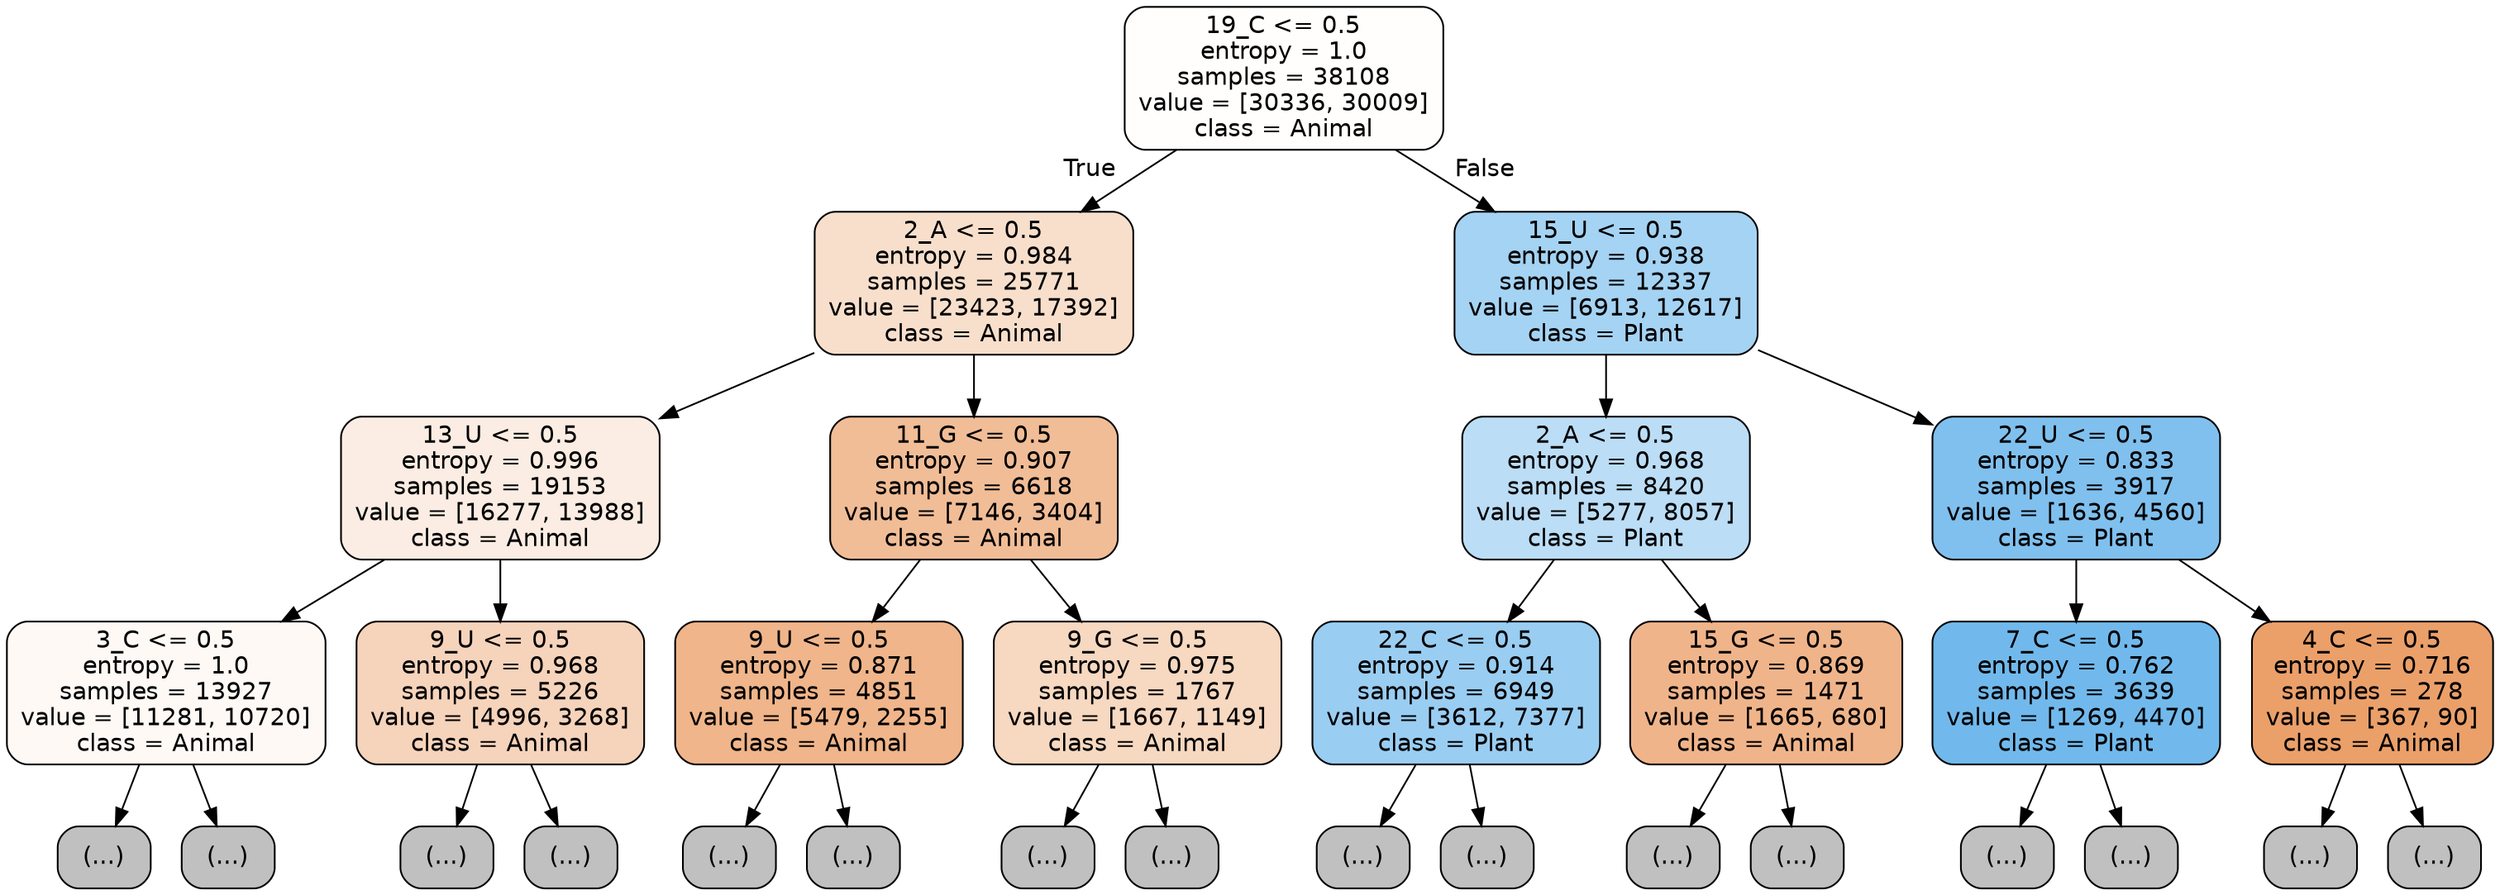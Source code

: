 digraph Tree {
node [shape=box, style="filled, rounded", color="black", fontname="helvetica"] ;
edge [fontname="helvetica"] ;
0 [label="19_C <= 0.5\nentropy = 1.0\nsamples = 38108\nvalue = [30336, 30009]\nclass = Animal", fillcolor="#fffefd"] ;
1 [label="2_A <= 0.5\nentropy = 0.984\nsamples = 25771\nvalue = [23423, 17392]\nclass = Animal", fillcolor="#f8dfcc"] ;
0 -> 1 [labeldistance=2.5, labelangle=45, headlabel="True"] ;
2 [label="13_U <= 0.5\nentropy = 0.996\nsamples = 19153\nvalue = [16277, 13988]\nclass = Animal", fillcolor="#fbede3"] ;
1 -> 2 ;
3 [label="3_C <= 0.5\nentropy = 1.0\nsamples = 13927\nvalue = [11281, 10720]\nclass = Animal", fillcolor="#fef9f5"] ;
2 -> 3 ;
4 [label="(...)", fillcolor="#C0C0C0"] ;
3 -> 4 ;
5439 [label="(...)", fillcolor="#C0C0C0"] ;
3 -> 5439 ;
6708 [label="9_U <= 0.5\nentropy = 0.968\nsamples = 5226\nvalue = [4996, 3268]\nclass = Animal", fillcolor="#f6d3bb"] ;
2 -> 6708 ;
6709 [label="(...)", fillcolor="#C0C0C0"] ;
6708 -> 6709 ;
8602 [label="(...)", fillcolor="#C0C0C0"] ;
6708 -> 8602 ;
9489 [label="11_G <= 0.5\nentropy = 0.907\nsamples = 6618\nvalue = [7146, 3404]\nclass = Animal", fillcolor="#f1bd97"] ;
1 -> 9489 ;
9490 [label="9_U <= 0.5\nentropy = 0.871\nsamples = 4851\nvalue = [5479, 2255]\nclass = Animal", fillcolor="#f0b58a"] ;
9489 -> 9490 ;
9491 [label="(...)", fillcolor="#C0C0C0"] ;
9490 -> 9491 ;
11082 [label="(...)", fillcolor="#C0C0C0"] ;
9490 -> 11082 ;
11803 [label="9_G <= 0.5\nentropy = 0.975\nsamples = 1767\nvalue = [1667, 1149]\nclass = Animal", fillcolor="#f7d8c1"] ;
9489 -> 11803 ;
11804 [label="(...)", fillcolor="#C0C0C0"] ;
11803 -> 11804 ;
12537 [label="(...)", fillcolor="#C0C0C0"] ;
11803 -> 12537 ;
12742 [label="15_U <= 0.5\nentropy = 0.938\nsamples = 12337\nvalue = [6913, 12617]\nclass = Plant", fillcolor="#a5d3f3"] ;
0 -> 12742 [labeldistance=2.5, labelangle=-45, headlabel="False"] ;
12743 [label="2_A <= 0.5\nentropy = 0.968\nsamples = 8420\nvalue = [5277, 8057]\nclass = Plant", fillcolor="#bbddf6"] ;
12742 -> 12743 ;
12744 [label="22_C <= 0.5\nentropy = 0.914\nsamples = 6949\nvalue = [3612, 7377]\nclass = Plant", fillcolor="#9acdf2"] ;
12743 -> 12744 ;
12745 [label="(...)", fillcolor="#C0C0C0"] ;
12744 -> 12745 ;
14898 [label="(...)", fillcolor="#C0C0C0"] ;
12744 -> 14898 ;
15241 [label="15_G <= 0.5\nentropy = 0.869\nsamples = 1471\nvalue = [1665, 680]\nclass = Animal", fillcolor="#f0b48a"] ;
12743 -> 15241 ;
15242 [label="(...)", fillcolor="#C0C0C0"] ;
15241 -> 15242 ;
15707 [label="(...)", fillcolor="#C0C0C0"] ;
15241 -> 15707 ;
15964 [label="22_U <= 0.5\nentropy = 0.833\nsamples = 3917\nvalue = [1636, 4560]\nclass = Plant", fillcolor="#80c0ee"] ;
12742 -> 15964 ;
15965 [label="7_C <= 0.5\nentropy = 0.762\nsamples = 3639\nvalue = [1269, 4470]\nclass = Plant", fillcolor="#71b9ec"] ;
15964 -> 15965 ;
15966 [label="(...)", fillcolor="#C0C0C0"] ;
15965 -> 15966 ;
16733 [label="(...)", fillcolor="#C0C0C0"] ;
15965 -> 16733 ;
16920 [label="4_C <= 0.5\nentropy = 0.716\nsamples = 278\nvalue = [367, 90]\nclass = Animal", fillcolor="#eba06a"] ;
15964 -> 16920 ;
16921 [label="(...)", fillcolor="#C0C0C0"] ;
16920 -> 16921 ;
17020 [label="(...)", fillcolor="#C0C0C0"] ;
16920 -> 17020 ;
}